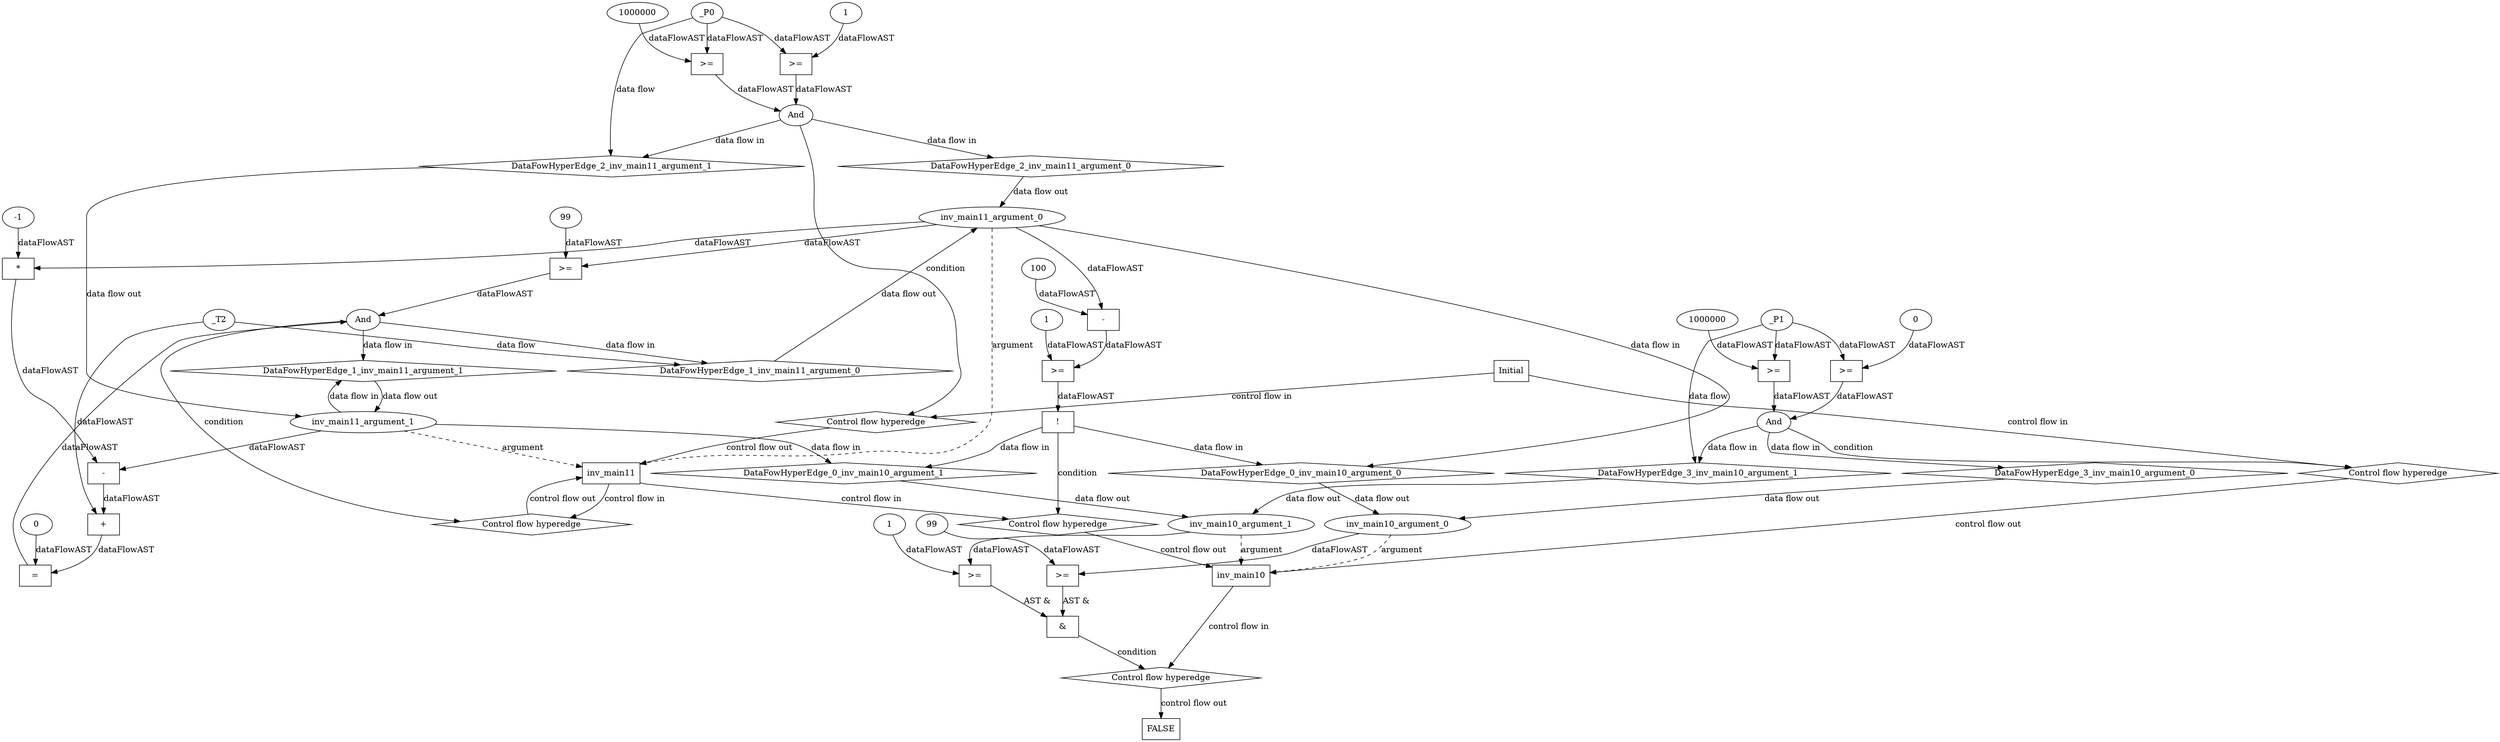 digraph dag {
"inv_main10" [label="inv_main10" nodeName="inv_main10" class=cfn  shape="rect"];
"inv_main11" [label="inv_main11" nodeName="inv_main11" class=cfn  shape="rect"];
FALSE [label="FALSE" nodeName=FALSE class=cfn  shape="rect"];
Initial [label="Initial" nodeName=Initial class=cfn  shape="rect"];
ControlFowHyperEdge_0 [label="Control flow hyperedge" nodeName=ControlFowHyperEdge_0 class=controlFlowHyperEdge shape="diamond"];
"inv_main11" -> ControlFowHyperEdge_0 [label="control flow in"]
ControlFowHyperEdge_0 -> "inv_main10" [label="control flow out"]
ControlFowHyperEdge_1 [label="Control flow hyperedge" nodeName=ControlFowHyperEdge_1 class=controlFlowHyperEdge shape="diamond"];
"inv_main11" -> ControlFowHyperEdge_1 [label="control flow in"]
ControlFowHyperEdge_1 -> "inv_main11" [label="control flow out"]
ControlFowHyperEdge_2 [label="Control flow hyperedge" nodeName=ControlFowHyperEdge_2 class=controlFlowHyperEdge shape="diamond"];
"Initial" -> ControlFowHyperEdge_2 [label="control flow in"]
ControlFowHyperEdge_2 -> "inv_main11" [label="control flow out"]
ControlFowHyperEdge_3 [label="Control flow hyperedge" nodeName=ControlFowHyperEdge_3 class=controlFlowHyperEdge shape="diamond"];
"Initial" -> ControlFowHyperEdge_3 [label="control flow in"]
ControlFowHyperEdge_3 -> "inv_main10" [label="control flow out"]
ControlFowHyperEdge_4 [label="Control flow hyperedge" nodeName=ControlFowHyperEdge_4 class=controlFlowHyperEdge shape="diamond"];
"inv_main10" -> ControlFowHyperEdge_4 [label="control flow in"]
ControlFowHyperEdge_4 -> "FALSE" [label="control flow out"]
"inv_main10_argument_0" [label="inv_main10_argument_0" nodeName=argument0 class=argument  head="inv_main10" shape="oval"];
"inv_main10_argument_0" -> "inv_main10"[label="argument" style="dashed"]
"inv_main10_argument_1" [label="inv_main10_argument_1" nodeName=argument1 class=argument  head="inv_main10" shape="oval"];
"inv_main10_argument_1" -> "inv_main10"[label="argument" style="dashed"]
"inv_main11_argument_0" [label="inv_main11_argument_0" nodeName=argument0 class=argument  head="inv_main11" shape="oval"];
"inv_main11_argument_0" -> "inv_main11"[label="argument" style="dashed"]
"inv_main11_argument_1" [label="inv_main11_argument_1" nodeName=argument1 class=argument  head="inv_main11" shape="oval"];
"inv_main11_argument_1" -> "inv_main11"[label="argument" style="dashed"]

"xxxinv_main10___inv_main11_0xxxguard_0_node_0" [label="!" nodeName="xxxinv_main10___inv_main11_0xxxguard_0_node_0" class=Operator shape="rect"];
"xxxinv_main10___inv_main11_0xxxguard_0_node_1" [label=">=" nodeName="xxxinv_main10___inv_main11_0xxxguard_0_node_1" class=Operator  shape="rect"];
"xxxinv_main10___inv_main11_0xxxguard_0_node_2" [label="-" nodeName="xxxinv_main10___inv_main11_0xxxguard_0_node_2" class= Operator shape="rect"];
"xxxinv_main10___inv_main11_0xxxguard_0_node_3" [label="100" nodeName="xxxinv_main10___inv_main11_0xxxguard_0_node_3" class=Literal ];
"xxxinv_main10___inv_main11_0xxxguard_0_node_5" [label="1" nodeName="xxxinv_main10___inv_main11_0xxxguard_0_node_5" class=Literal ];
"xxxinv_main10___inv_main11_0xxxguard_0_node_1" -> "xxxinv_main10___inv_main11_0xxxguard_0_node_0"[label="dataFlowAST"]
"xxxinv_main10___inv_main11_0xxxguard_0_node_2" -> "xxxinv_main10___inv_main11_0xxxguard_0_node_1"[label="dataFlowAST"]
"xxxinv_main10___inv_main11_0xxxguard_0_node_5" -> "xxxinv_main10___inv_main11_0xxxguard_0_node_1"[label="dataFlowAST"]
"xxxinv_main10___inv_main11_0xxxguard_0_node_3" -> "xxxinv_main10___inv_main11_0xxxguard_0_node_2"[label="dataFlowAST"]
"inv_main11_argument_0" -> "xxxinv_main10___inv_main11_0xxxguard_0_node_2"[label="dataFlowAST"]

"xxxinv_main10___inv_main11_0xxxguard_0_node_0" -> "ControlFowHyperEdge_0" [label="condition"];
"xxxinv_main11___inv_main11_1xxxguard_0_node_0" [label="And" nodeName="xxxinv_main11___inv_main11_1xxxguard_0_node_0" class=Operator ];
"xxxinv_main11___inv_main11_1xxxguard_0_node_1" [label=">=" nodeName="xxxinv_main11___inv_main11_1xxxguard_0_node_1" class=Operator  shape="rect"];
"xxxinv_main11___inv_main11_1xxxguard_0_node_2" [label="99" nodeName="xxxinv_main11___inv_main11_1xxxguard_0_node_2" class=Literal ];
"xxxinv_main11___inv_main11_1xxxguard_0_node_4" [label="=" nodeName="xxxinv_main11___inv_main11_1xxxguard_0_node_4" class=Operator  shape="rect"];
"xxxinv_main11___inv_main11_1xxxguard_0_node_5" [label="+" nodeName="xxxinv_main11___inv_main11_1xxxguard_0_node_5" class= Operator shape="rect"];
"xxxinv_main11___inv_main11_1xxxguard_0_node_7" [label="-" nodeName="xxxinv_main11___inv_main11_1xxxguard_0_node_7" class= Operator shape="rect"];
"xxxinv_main11___inv_main11_1xxxguard_0_node_8" [label="*" nodeName="xxxinv_main11___inv_main11_1xxxguard_0_node_8" class=Operator  shape="rect"];
"xxxinv_main11___inv_main11_1xxxguard_0_node_9" [label="-1" nodeName="xxxinv_main11___inv_main11_1xxxguard_0_node_9" class=Coeff ];
"xxxinv_main11___inv_main11_1xxxguard_0_node_12" [label="0" nodeName="xxxinv_main11___inv_main11_1xxxguard_0_node_12" class=Literal ];
"xxxinv_main11___inv_main11_1xxxguard_0_node_1" -> "xxxinv_main11___inv_main11_1xxxguard_0_node_0"[label="dataFlowAST"]
"xxxinv_main11___inv_main11_1xxxguard_0_node_4" -> "xxxinv_main11___inv_main11_1xxxguard_0_node_0"[label="dataFlowAST"]
"xxxinv_main11___inv_main11_1xxxguard_0_node_2" -> "xxxinv_main11___inv_main11_1xxxguard_0_node_1"[label="dataFlowAST"]
"inv_main11_argument_0" -> "xxxinv_main11___inv_main11_1xxxguard_0_node_1"[label="dataFlowAST"]
"xxxinv_main11___inv_main11_1xxxguard_0_node_5" -> "xxxinv_main11___inv_main11_1xxxguard_0_node_4"[label="dataFlowAST"]
"xxxinv_main11___inv_main11_1xxxguard_0_node_12" -> "xxxinv_main11___inv_main11_1xxxguard_0_node_4"[label="dataFlowAST"]
"xxxinv_main11___inv_main11_1xxxdataFlow_0_node_0" -> "xxxinv_main11___inv_main11_1xxxguard_0_node_5"[label="dataFlowAST"]
"xxxinv_main11___inv_main11_1xxxguard_0_node_7" -> "xxxinv_main11___inv_main11_1xxxguard_0_node_5"[label="dataFlowAST"]
"xxxinv_main11___inv_main11_1xxxguard_0_node_8" -> "xxxinv_main11___inv_main11_1xxxguard_0_node_7"[label="dataFlowAST"]
"inv_main11_argument_1" -> "xxxinv_main11___inv_main11_1xxxguard_0_node_7"[label="dataFlowAST"]
"xxxinv_main11___inv_main11_1xxxguard_0_node_9" -> "xxxinv_main11___inv_main11_1xxxguard_0_node_8"[label="dataFlowAST"]
"inv_main11_argument_0" -> "xxxinv_main11___inv_main11_1xxxguard_0_node_8"[label="dataFlowAST"]

"xxxinv_main11___inv_main11_1xxxguard_0_node_0" -> "ControlFowHyperEdge_1" [label="condition"];
"xxxinv_main11___inv_main11_1xxxdataFlow_0_node_0" [label="_T2" nodeName="xxxinv_main11___inv_main11_1xxxdataFlow_0_node_0" class=Constant ];

"xxxinv_main11___inv_main11_1xxxdataFlow_0_node_0" -> "DataFowHyperEdge_1_inv_main11_argument_0" [label="data flow"];
"xxxinv_main11___Initial_2xxxguard_0_node_0" [label="And" nodeName="xxxinv_main11___Initial_2xxxguard_0_node_0" class=Operator ];
"xxxinv_main11___Initial_2xxxguard_0_node_1" [label=">=" nodeName="xxxinv_main11___Initial_2xxxguard_0_node_1" class=Operator  shape="rect"];
"xxxinv_main11___Initial_2xxxguard_0_node_2" [label="1000000" nodeName="xxxinv_main11___Initial_2xxxguard_0_node_2" class=Literal ];
"xxxinv_main11___Initial_2xxxguard_0_node_4" [label=">=" nodeName="xxxinv_main11___Initial_2xxxguard_0_node_4" class=Operator  shape="rect"];
"xxxinv_main11___Initial_2xxxguard_0_node_6" [label="1" nodeName="xxxinv_main11___Initial_2xxxguard_0_node_6" class=Literal ];
"xxxinv_main11___Initial_2xxxguard_0_node_1" -> "xxxinv_main11___Initial_2xxxguard_0_node_0"[label="dataFlowAST"]
"xxxinv_main11___Initial_2xxxguard_0_node_4" -> "xxxinv_main11___Initial_2xxxguard_0_node_0"[label="dataFlowAST"]
"xxxinv_main11___Initial_2xxxguard_0_node_2" -> "xxxinv_main11___Initial_2xxxguard_0_node_1"[label="dataFlowAST"]
"xxxinv_main11___Initial_2xxxdataFlow_0_node_0" -> "xxxinv_main11___Initial_2xxxguard_0_node_1"[label="dataFlowAST"]
"xxxinv_main11___Initial_2xxxdataFlow_0_node_0" -> "xxxinv_main11___Initial_2xxxguard_0_node_4"[label="dataFlowAST"]
"xxxinv_main11___Initial_2xxxguard_0_node_6" -> "xxxinv_main11___Initial_2xxxguard_0_node_4"[label="dataFlowAST"]

"xxxinv_main11___Initial_2xxxguard_0_node_0" -> "ControlFowHyperEdge_2" [label="condition"];
"xxxinv_main11___Initial_2xxxdataFlow_0_node_0" [label="_P0" nodeName="xxxinv_main11___Initial_2xxxdataFlow_0_node_0" class=Constant ];

"xxxinv_main11___Initial_2xxxdataFlow_0_node_0" -> "DataFowHyperEdge_2_inv_main11_argument_1" [label="data flow"];
"xxxinv_main10___Initial_3xxxguard_0_node_0" [label="And" nodeName="xxxinv_main10___Initial_3xxxguard_0_node_0" class=Operator ];
"xxxinv_main10___Initial_3xxxguard_0_node_1" [label=">=" nodeName="xxxinv_main10___Initial_3xxxguard_0_node_1" class=Operator  shape="rect"];
"xxxinv_main10___Initial_3xxxguard_0_node_2" [label="1000000" nodeName="xxxinv_main10___Initial_3xxxguard_0_node_2" class=Literal ];
"xxxinv_main10___Initial_3xxxguard_0_node_4" [label=">=" nodeName="xxxinv_main10___Initial_3xxxguard_0_node_4" class=Operator  shape="rect"];
"xxxinv_main10___Initial_3xxxguard_0_node_5" [label="0" nodeName="xxxinv_main10___Initial_3xxxguard_0_node_5" class=Literal ];
"xxxinv_main10___Initial_3xxxguard_0_node_1" -> "xxxinv_main10___Initial_3xxxguard_0_node_0"[label="dataFlowAST"]
"xxxinv_main10___Initial_3xxxguard_0_node_4" -> "xxxinv_main10___Initial_3xxxguard_0_node_0"[label="dataFlowAST"]
"xxxinv_main10___Initial_3xxxguard_0_node_2" -> "xxxinv_main10___Initial_3xxxguard_0_node_1"[label="dataFlowAST"]
"xxxinv_main10___Initial_3xxxdataFlow_0_node_0" -> "xxxinv_main10___Initial_3xxxguard_0_node_1"[label="dataFlowAST"]
"xxxinv_main10___Initial_3xxxguard_0_node_5" -> "xxxinv_main10___Initial_3xxxguard_0_node_4"[label="dataFlowAST"]
"xxxinv_main10___Initial_3xxxdataFlow_0_node_0" -> "xxxinv_main10___Initial_3xxxguard_0_node_4"[label="dataFlowAST"]

"xxxinv_main10___Initial_3xxxguard_0_node_0" -> "ControlFowHyperEdge_3" [label="condition"];
"xxxinv_main10___Initial_3xxxdataFlow_0_node_0" [label="_P1" nodeName="xxxinv_main10___Initial_3xxxdataFlow_0_node_0" class=Constant ];

"xxxinv_main10___Initial_3xxxdataFlow_0_node_0" -> "DataFowHyperEdge_3_inv_main10_argument_1" [label="data flow"];
"xxxFALSE___inv_main10_4xxx_and" [label="&" nodeName="xxxFALSE___inv_main10_4xxx_and" class=Operator shape="rect"];
"xxxFALSE___inv_main10_4xxxguard_0_node_0" [label=">=" nodeName="xxxFALSE___inv_main10_4xxxguard_0_node_0" class=Operator  shape="rect"];
"xxxFALSE___inv_main10_4xxxguard_0_node_1" [label="99" nodeName="xxxFALSE___inv_main10_4xxxguard_0_node_1" class=Literal ];
"xxxFALSE___inv_main10_4xxxguard_0_node_1" -> "xxxFALSE___inv_main10_4xxxguard_0_node_0"[label="dataFlowAST"]
"inv_main10_argument_0" -> "xxxFALSE___inv_main10_4xxxguard_0_node_0"[label="dataFlowAST"]

"xxxFALSE___inv_main10_4xxxguard_0_node_0" -> "xxxFALSE___inv_main10_4xxx_and" [label="AST &"];
"xxxFALSE___inv_main10_4xxxguard1_node_0" [label=">=" nodeName="xxxFALSE___inv_main10_4xxxguard1_node_0" class=Operator  shape="rect"];
"xxxFALSE___inv_main10_4xxxguard1_node_2" [label="1" nodeName="xxxFALSE___inv_main10_4xxxguard1_node_2" class=Literal ];
"inv_main10_argument_1" -> "xxxFALSE___inv_main10_4xxxguard1_node_0"[label="dataFlowAST"]
"xxxFALSE___inv_main10_4xxxguard1_node_2" -> "xxxFALSE___inv_main10_4xxxguard1_node_0"[label="dataFlowAST"]

"xxxFALSE___inv_main10_4xxxguard1_node_0" -> "xxxFALSE___inv_main10_4xxx_and" [label="AST &"];
"xxxFALSE___inv_main10_4xxx_and" -> "ControlFowHyperEdge_4" [label="condition"];
"DataFowHyperEdge_0_inv_main10_argument_0" [label="DataFowHyperEdge_0_inv_main10_argument_0" nodeName="DataFowHyperEdge_0_inv_main10_argument_0" class=DataFlowHyperedge shape="diamond"];
"DataFowHyperEdge_0_inv_main10_argument_0" -> "inv_main10_argument_0"[label="data flow out"]
"xxxinv_main10___inv_main11_0xxxguard_0_node_0" -> "DataFowHyperEdge_0_inv_main10_argument_0"[label="data flow in"]
"DataFowHyperEdge_0_inv_main10_argument_1" [label="DataFowHyperEdge_0_inv_main10_argument_1" nodeName="DataFowHyperEdge_0_inv_main10_argument_1" class=DataFlowHyperedge shape="diamond"];
"DataFowHyperEdge_0_inv_main10_argument_1" -> "inv_main10_argument_1"[label="data flow out"]
"xxxinv_main10___inv_main11_0xxxguard_0_node_0" -> "DataFowHyperEdge_0_inv_main10_argument_1"[label="data flow in"]
"DataFowHyperEdge_1_inv_main11_argument_0" [label="DataFowHyperEdge_1_inv_main11_argument_0" nodeName="DataFowHyperEdge_1_inv_main11_argument_0" class=DataFlowHyperedge shape="diamond"];
"DataFowHyperEdge_1_inv_main11_argument_0" -> "inv_main11_argument_0"[label="data flow out"]
"xxxinv_main11___inv_main11_1xxxguard_0_node_0" -> "DataFowHyperEdge_1_inv_main11_argument_0"[label="data flow in"]
"DataFowHyperEdge_1_inv_main11_argument_1" [label="DataFowHyperEdge_1_inv_main11_argument_1" nodeName="DataFowHyperEdge_1_inv_main11_argument_1" class=DataFlowHyperedge shape="diamond"];
"DataFowHyperEdge_1_inv_main11_argument_1" -> "inv_main11_argument_1"[label="data flow out"]
"xxxinv_main11___inv_main11_1xxxguard_0_node_0" -> "DataFowHyperEdge_1_inv_main11_argument_1"[label="data flow in"]
"DataFowHyperEdge_2_inv_main11_argument_0" [label="DataFowHyperEdge_2_inv_main11_argument_0" nodeName="DataFowHyperEdge_2_inv_main11_argument_0" class=DataFlowHyperedge shape="diamond"];
"DataFowHyperEdge_2_inv_main11_argument_0" -> "inv_main11_argument_0"[label="data flow out"]
"xxxinv_main11___Initial_2xxxguard_0_node_0" -> "DataFowHyperEdge_2_inv_main11_argument_0"[label="data flow in"]
"DataFowHyperEdge_2_inv_main11_argument_1" [label="DataFowHyperEdge_2_inv_main11_argument_1" nodeName="DataFowHyperEdge_2_inv_main11_argument_1" class=DataFlowHyperedge shape="diamond"];
"DataFowHyperEdge_2_inv_main11_argument_1" -> "inv_main11_argument_1"[label="data flow out"]
"xxxinv_main11___Initial_2xxxguard_0_node_0" -> "DataFowHyperEdge_2_inv_main11_argument_1"[label="data flow in"]
"DataFowHyperEdge_3_inv_main10_argument_0" [label="DataFowHyperEdge_3_inv_main10_argument_0" nodeName="DataFowHyperEdge_3_inv_main10_argument_0" class=DataFlowHyperedge shape="diamond"];
"DataFowHyperEdge_3_inv_main10_argument_0" -> "inv_main10_argument_0"[label="data flow out"]
"xxxinv_main10___Initial_3xxxguard_0_node_0" -> "DataFowHyperEdge_3_inv_main10_argument_0"[label="data flow in"]
"DataFowHyperEdge_3_inv_main10_argument_1" [label="DataFowHyperEdge_3_inv_main10_argument_1" nodeName="DataFowHyperEdge_3_inv_main10_argument_1" class=DataFlowHyperedge shape="diamond"];
"DataFowHyperEdge_3_inv_main10_argument_1" -> "inv_main10_argument_1"[label="data flow out"]
"xxxinv_main10___Initial_3xxxguard_0_node_0" -> "DataFowHyperEdge_3_inv_main10_argument_1"[label="data flow in"]
"inv_main11_argument_0" -> "DataFowHyperEdge_0_inv_main10_argument_0"[label="data flow in"]
"inv_main11_argument_1" -> "DataFowHyperEdge_0_inv_main10_argument_1"[label="data flow in"]
"inv_main11_argument_1" -> "DataFowHyperEdge_1_inv_main11_argument_1"[label="data flow in"]




}
